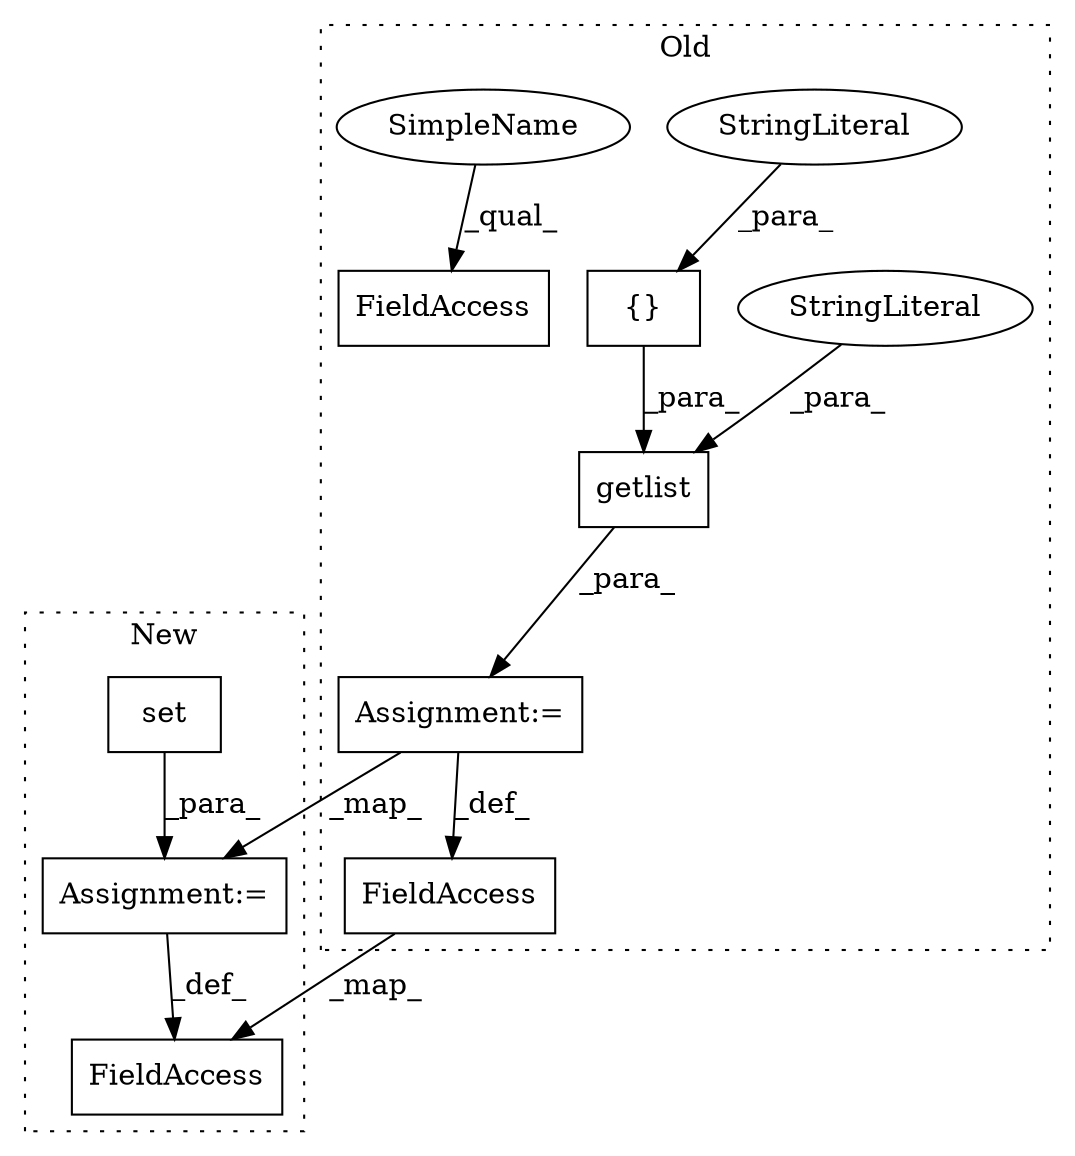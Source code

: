 digraph G {
subgraph cluster0 {
1 [label="getlist" a="32" s="8418,8489" l="8,1" shape="box"];
3 [label="{}" a="4" s="8470,8488" l="1,1" shape="box"];
4 [label="StringLiteral" a="45" s="8445" l="12" shape="ellipse"];
5 [label="StringLiteral" a="45" s="8471" l="5" shape="ellipse"];
6 [label="FieldAccess" a="22" s="8326" l="15" shape="box"];
9 [label="Assignment:=" a="7" s="8341" l="1" shape="box"];
10 [label="FieldAccess" a="22" s="8805" l="12" shape="box"];
11 [label="SimpleName" a="42" s="8805" l="4" shape="ellipse"];
label = "Old";
style="dotted";
}
subgraph cluster1 {
2 [label="set" a="32" s="8281,8313" l="4,1" shape="box"];
7 [label="FieldAccess" a="22" s="8265" l="15" shape="box"];
8 [label="Assignment:=" a="7" s="8280" l="1" shape="box"];
label = "New";
style="dotted";
}
1 -> 9 [label="_para_"];
2 -> 8 [label="_para_"];
3 -> 1 [label="_para_"];
4 -> 1 [label="_para_"];
5 -> 3 [label="_para_"];
6 -> 7 [label="_map_"];
8 -> 7 [label="_def_"];
9 -> 8 [label="_map_"];
9 -> 6 [label="_def_"];
11 -> 10 [label="_qual_"];
}